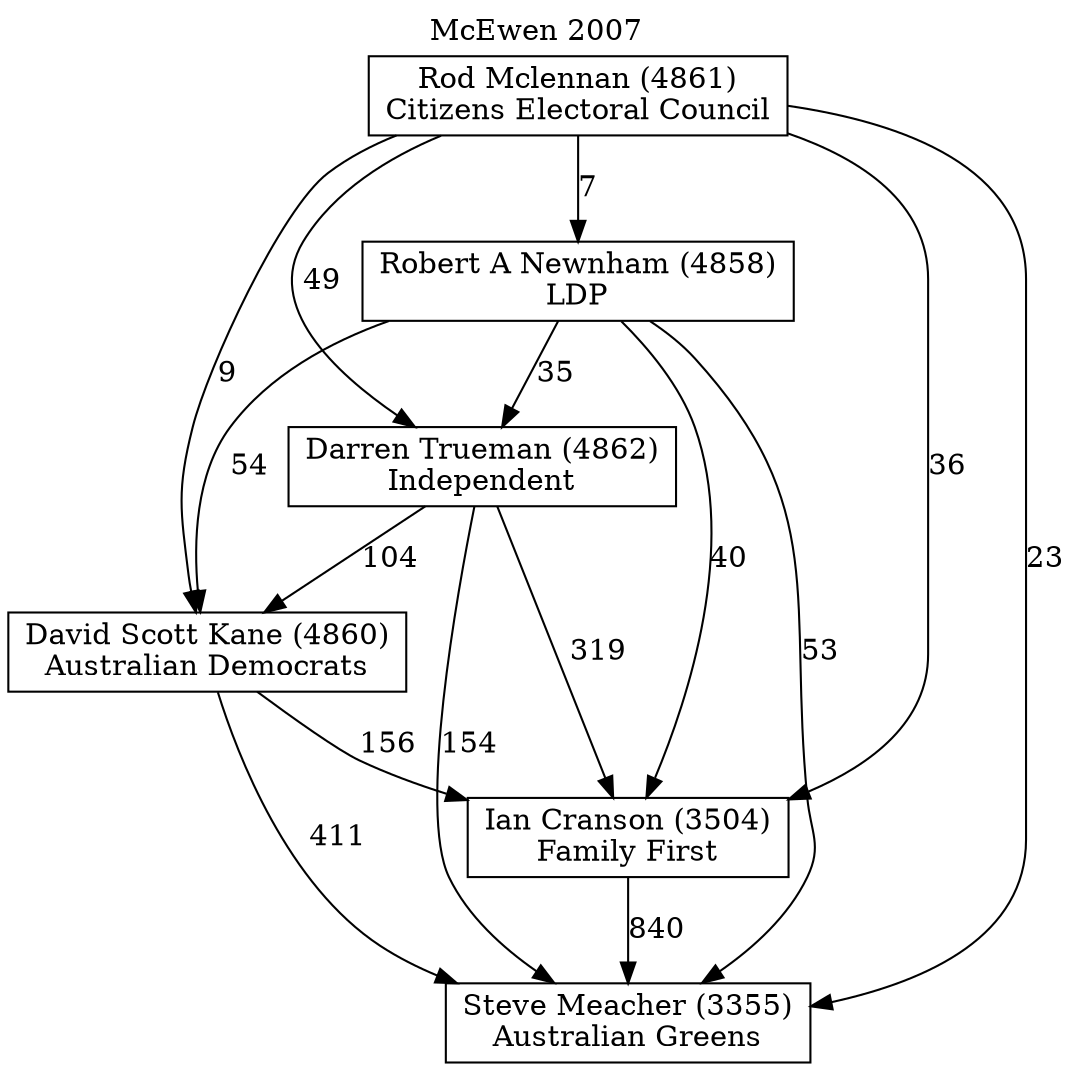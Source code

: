 // House preference flow
digraph "Steve Meacher (3355)_McEwen_2007" {
	graph [label="McEwen 2007" labelloc=t mclimit=10]
	node [shape=box]
	"Darren Trueman (4862)" [label="Darren Trueman (4862)
Independent"]
	"David Scott Kane (4860)" [label="David Scott Kane (4860)
Australian Democrats"]
	"Ian Cranson (3504)" [label="Ian Cranson (3504)
Family First"]
	"Robert A Newnham (4858)" [label="Robert A Newnham (4858)
LDP"]
	"Rod Mclennan (4861)" [label="Rod Mclennan (4861)
Citizens Electoral Council"]
	"Steve Meacher (3355)" [label="Steve Meacher (3355)
Australian Greens"]
	"Darren Trueman (4862)" -> "David Scott Kane (4860)" [label=104]
	"Darren Trueman (4862)" -> "Ian Cranson (3504)" [label=319]
	"Darren Trueman (4862)" -> "Steve Meacher (3355)" [label=154]
	"David Scott Kane (4860)" -> "Ian Cranson (3504)" [label=156]
	"David Scott Kane (4860)" -> "Steve Meacher (3355)" [label=411]
	"Ian Cranson (3504)" -> "Steve Meacher (3355)" [label=840]
	"Robert A Newnham (4858)" -> "Darren Trueman (4862)" [label=35]
	"Robert A Newnham (4858)" -> "David Scott Kane (4860)" [label=54]
	"Robert A Newnham (4858)" -> "Ian Cranson (3504)" [label=40]
	"Robert A Newnham (4858)" -> "Steve Meacher (3355)" [label=53]
	"Rod Mclennan (4861)" -> "Darren Trueman (4862)" [label=49]
	"Rod Mclennan (4861)" -> "David Scott Kane (4860)" [label=9]
	"Rod Mclennan (4861)" -> "Ian Cranson (3504)" [label=36]
	"Rod Mclennan (4861)" -> "Robert A Newnham (4858)" [label=7]
	"Rod Mclennan (4861)" -> "Steve Meacher (3355)" [label=23]
}

